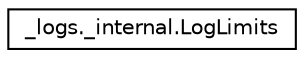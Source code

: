 digraph "Graphical Class Hierarchy"
{
 // LATEX_PDF_SIZE
  edge [fontname="Helvetica",fontsize="10",labelfontname="Helvetica",labelfontsize="10"];
  node [fontname="Helvetica",fontsize="10",shape=record];
  rankdir="LR";
  Node0 [label="_logs._internal.LogLimits",height=0.2,width=0.4,color="black", fillcolor="white", style="filled",URL="$class__logs_1_1__internal_1_1LogLimits.html",tooltip=" "];
}
